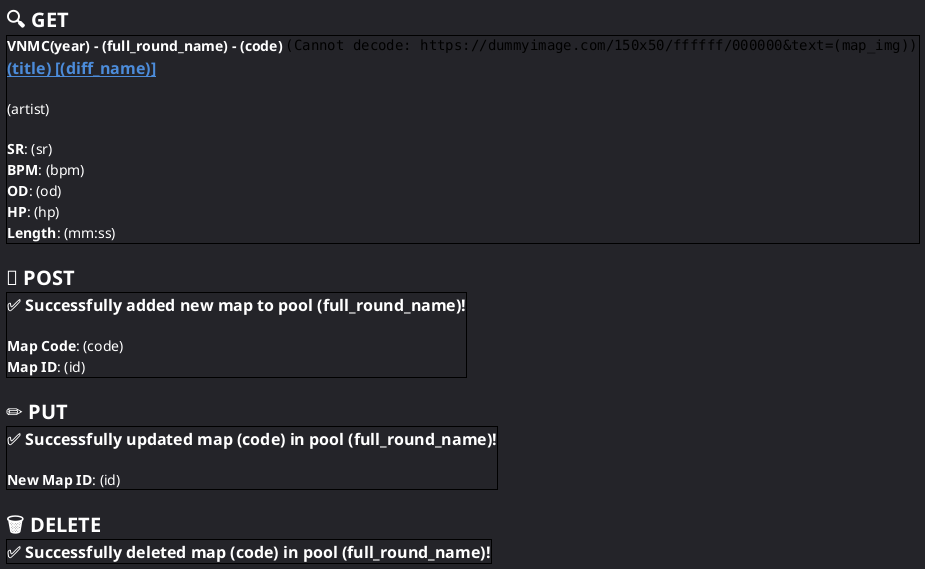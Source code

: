 @startsalt map
	<style>
		saltDiagram {
			BackgroundColor #242429
		}
	</style>
	{
		= <color:#ffffff>🔍 GET
		{+
			<b><color:#ffffff><size:14>VNMC(year) - (full_round_name) - (code) {<img:https://dummyimage.com/150x50/ffffff/000000&text=(map_img)>}
			<b><color:#4c8cda><size:16>__(title) [(diff_name)]__
			.
			<color:#ffffff><size:14>(artist)
			.
			<color:#ffffff><size:14>**SR**: (sr)
			<color:#ffffff><size:14>**BPM**: (bpm)
			<color:#ffffff><size:14>**OD**: (od)
			<color:#ffffff><size:14>**HP**: (hp)
			<color:#ffffff><size:14>**Length**: (mm:ss) /' use drain time '/
		}
		.
		= <color:#ffffff>📄 POST
		{+
			<b><color:#ffffff><size:16>✅ Successfully added new map to pool (full_round_name)!
			.
			<color:#ffffff><size:14>**Map Code**: (code)
			<color:#ffffff><size:14>**Map ID**: (id)
		}
		.
		= <color:#ffffff>✏️ PUT
		{+
			<b><color:#ffffff><size:16>✅ Successfully updated map (code) in pool (full_round_name)!
			.
			<color:#ffffff><size:14>**New Map ID**: (id)
		}
		.
		= <color:#ffffff>🗑️ DELETE
		{+
			<b><color:#ffffff><size:16>✅ Successfully deleted map (code) in pool (full_round_name)!</b>
		}
	}
@endsalt